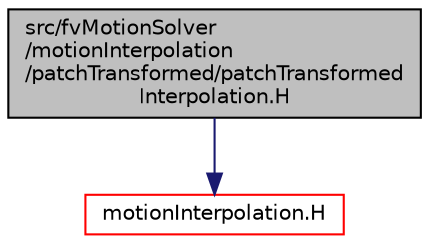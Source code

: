 digraph "src/fvMotionSolver/motionInterpolation/patchTransformed/patchTransformedInterpolation.H"
{
  bgcolor="transparent";
  edge [fontname="Helvetica",fontsize="10",labelfontname="Helvetica",labelfontsize="10"];
  node [fontname="Helvetica",fontsize="10",shape=record];
  Node1 [label="src/fvMotionSolver\l/motionInterpolation\l/patchTransformed/patchTransformed\lInterpolation.H",height=0.2,width=0.4,color="black", fillcolor="grey75", style="filled" fontcolor="black"];
  Node1 -> Node2 [color="midnightblue",fontsize="10",style="solid",fontname="Helvetica"];
  Node2 [label="motionInterpolation.H",height=0.2,width=0.4,color="red",URL="$motionInterpolation_8H.html"];
}
